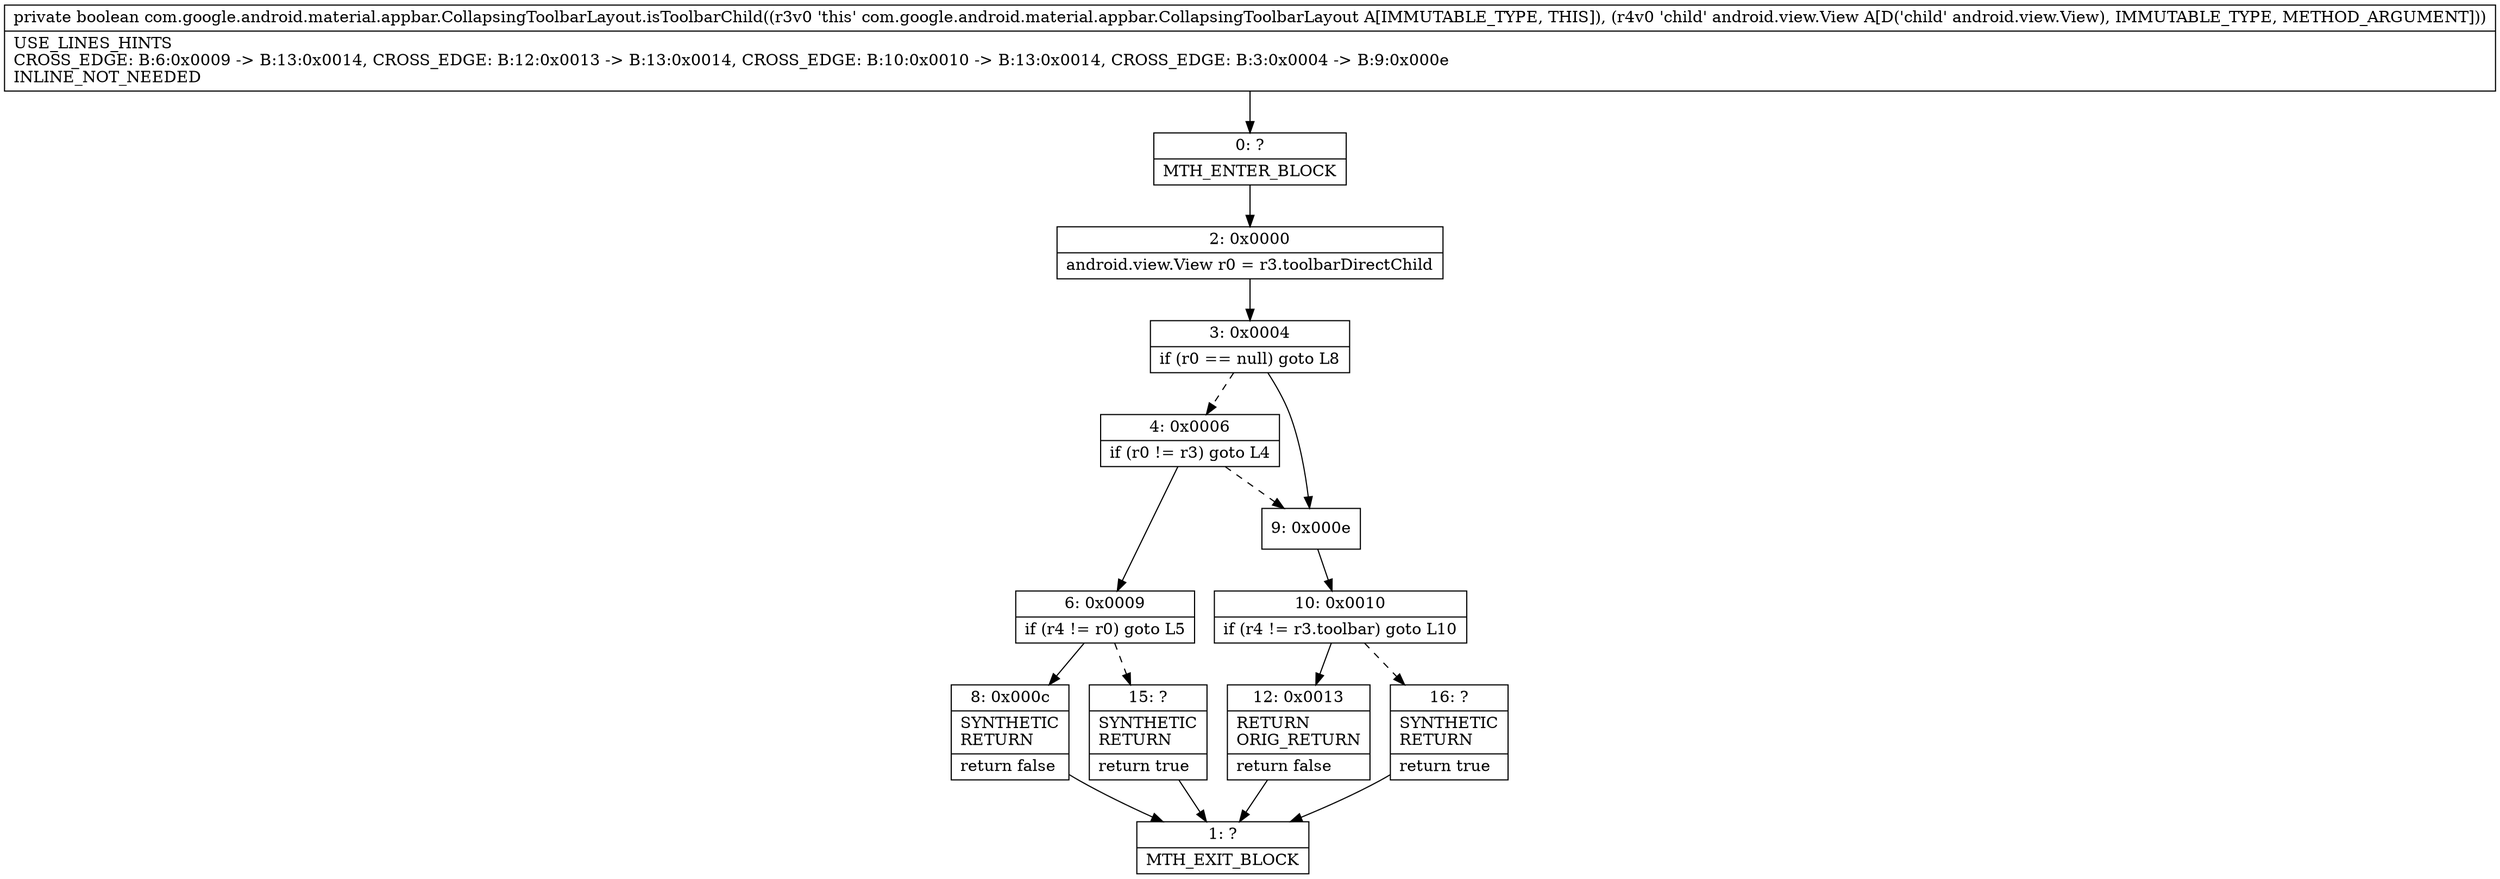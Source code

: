 digraph "CFG forcom.google.android.material.appbar.CollapsingToolbarLayout.isToolbarChild(Landroid\/view\/View;)Z" {
Node_0 [shape=record,label="{0\:\ ?|MTH_ENTER_BLOCK\l}"];
Node_2 [shape=record,label="{2\:\ 0x0000|android.view.View r0 = r3.toolbarDirectChild\l}"];
Node_3 [shape=record,label="{3\:\ 0x0004|if (r0 == null) goto L8\l}"];
Node_4 [shape=record,label="{4\:\ 0x0006|if (r0 != r3) goto L4\l}"];
Node_6 [shape=record,label="{6\:\ 0x0009|if (r4 != r0) goto L5\l}"];
Node_8 [shape=record,label="{8\:\ 0x000c|SYNTHETIC\lRETURN\l|return false\l}"];
Node_1 [shape=record,label="{1\:\ ?|MTH_EXIT_BLOCK\l}"];
Node_15 [shape=record,label="{15\:\ ?|SYNTHETIC\lRETURN\l|return true\l}"];
Node_9 [shape=record,label="{9\:\ 0x000e}"];
Node_10 [shape=record,label="{10\:\ 0x0010|if (r4 != r3.toolbar) goto L10\l}"];
Node_12 [shape=record,label="{12\:\ 0x0013|RETURN\lORIG_RETURN\l|return false\l}"];
Node_16 [shape=record,label="{16\:\ ?|SYNTHETIC\lRETURN\l|return true\l}"];
MethodNode[shape=record,label="{private boolean com.google.android.material.appbar.CollapsingToolbarLayout.isToolbarChild((r3v0 'this' com.google.android.material.appbar.CollapsingToolbarLayout A[IMMUTABLE_TYPE, THIS]), (r4v0 'child' android.view.View A[D('child' android.view.View), IMMUTABLE_TYPE, METHOD_ARGUMENT]))  | USE_LINES_HINTS\lCROSS_EDGE: B:6:0x0009 \-\> B:13:0x0014, CROSS_EDGE: B:12:0x0013 \-\> B:13:0x0014, CROSS_EDGE: B:10:0x0010 \-\> B:13:0x0014, CROSS_EDGE: B:3:0x0004 \-\> B:9:0x000e\lINLINE_NOT_NEEDED\l}"];
MethodNode -> Node_0;Node_0 -> Node_2;
Node_2 -> Node_3;
Node_3 -> Node_4[style=dashed];
Node_3 -> Node_9;
Node_4 -> Node_6;
Node_4 -> Node_9[style=dashed];
Node_6 -> Node_8;
Node_6 -> Node_15[style=dashed];
Node_8 -> Node_1;
Node_15 -> Node_1;
Node_9 -> Node_10;
Node_10 -> Node_12;
Node_10 -> Node_16[style=dashed];
Node_12 -> Node_1;
Node_16 -> Node_1;
}

